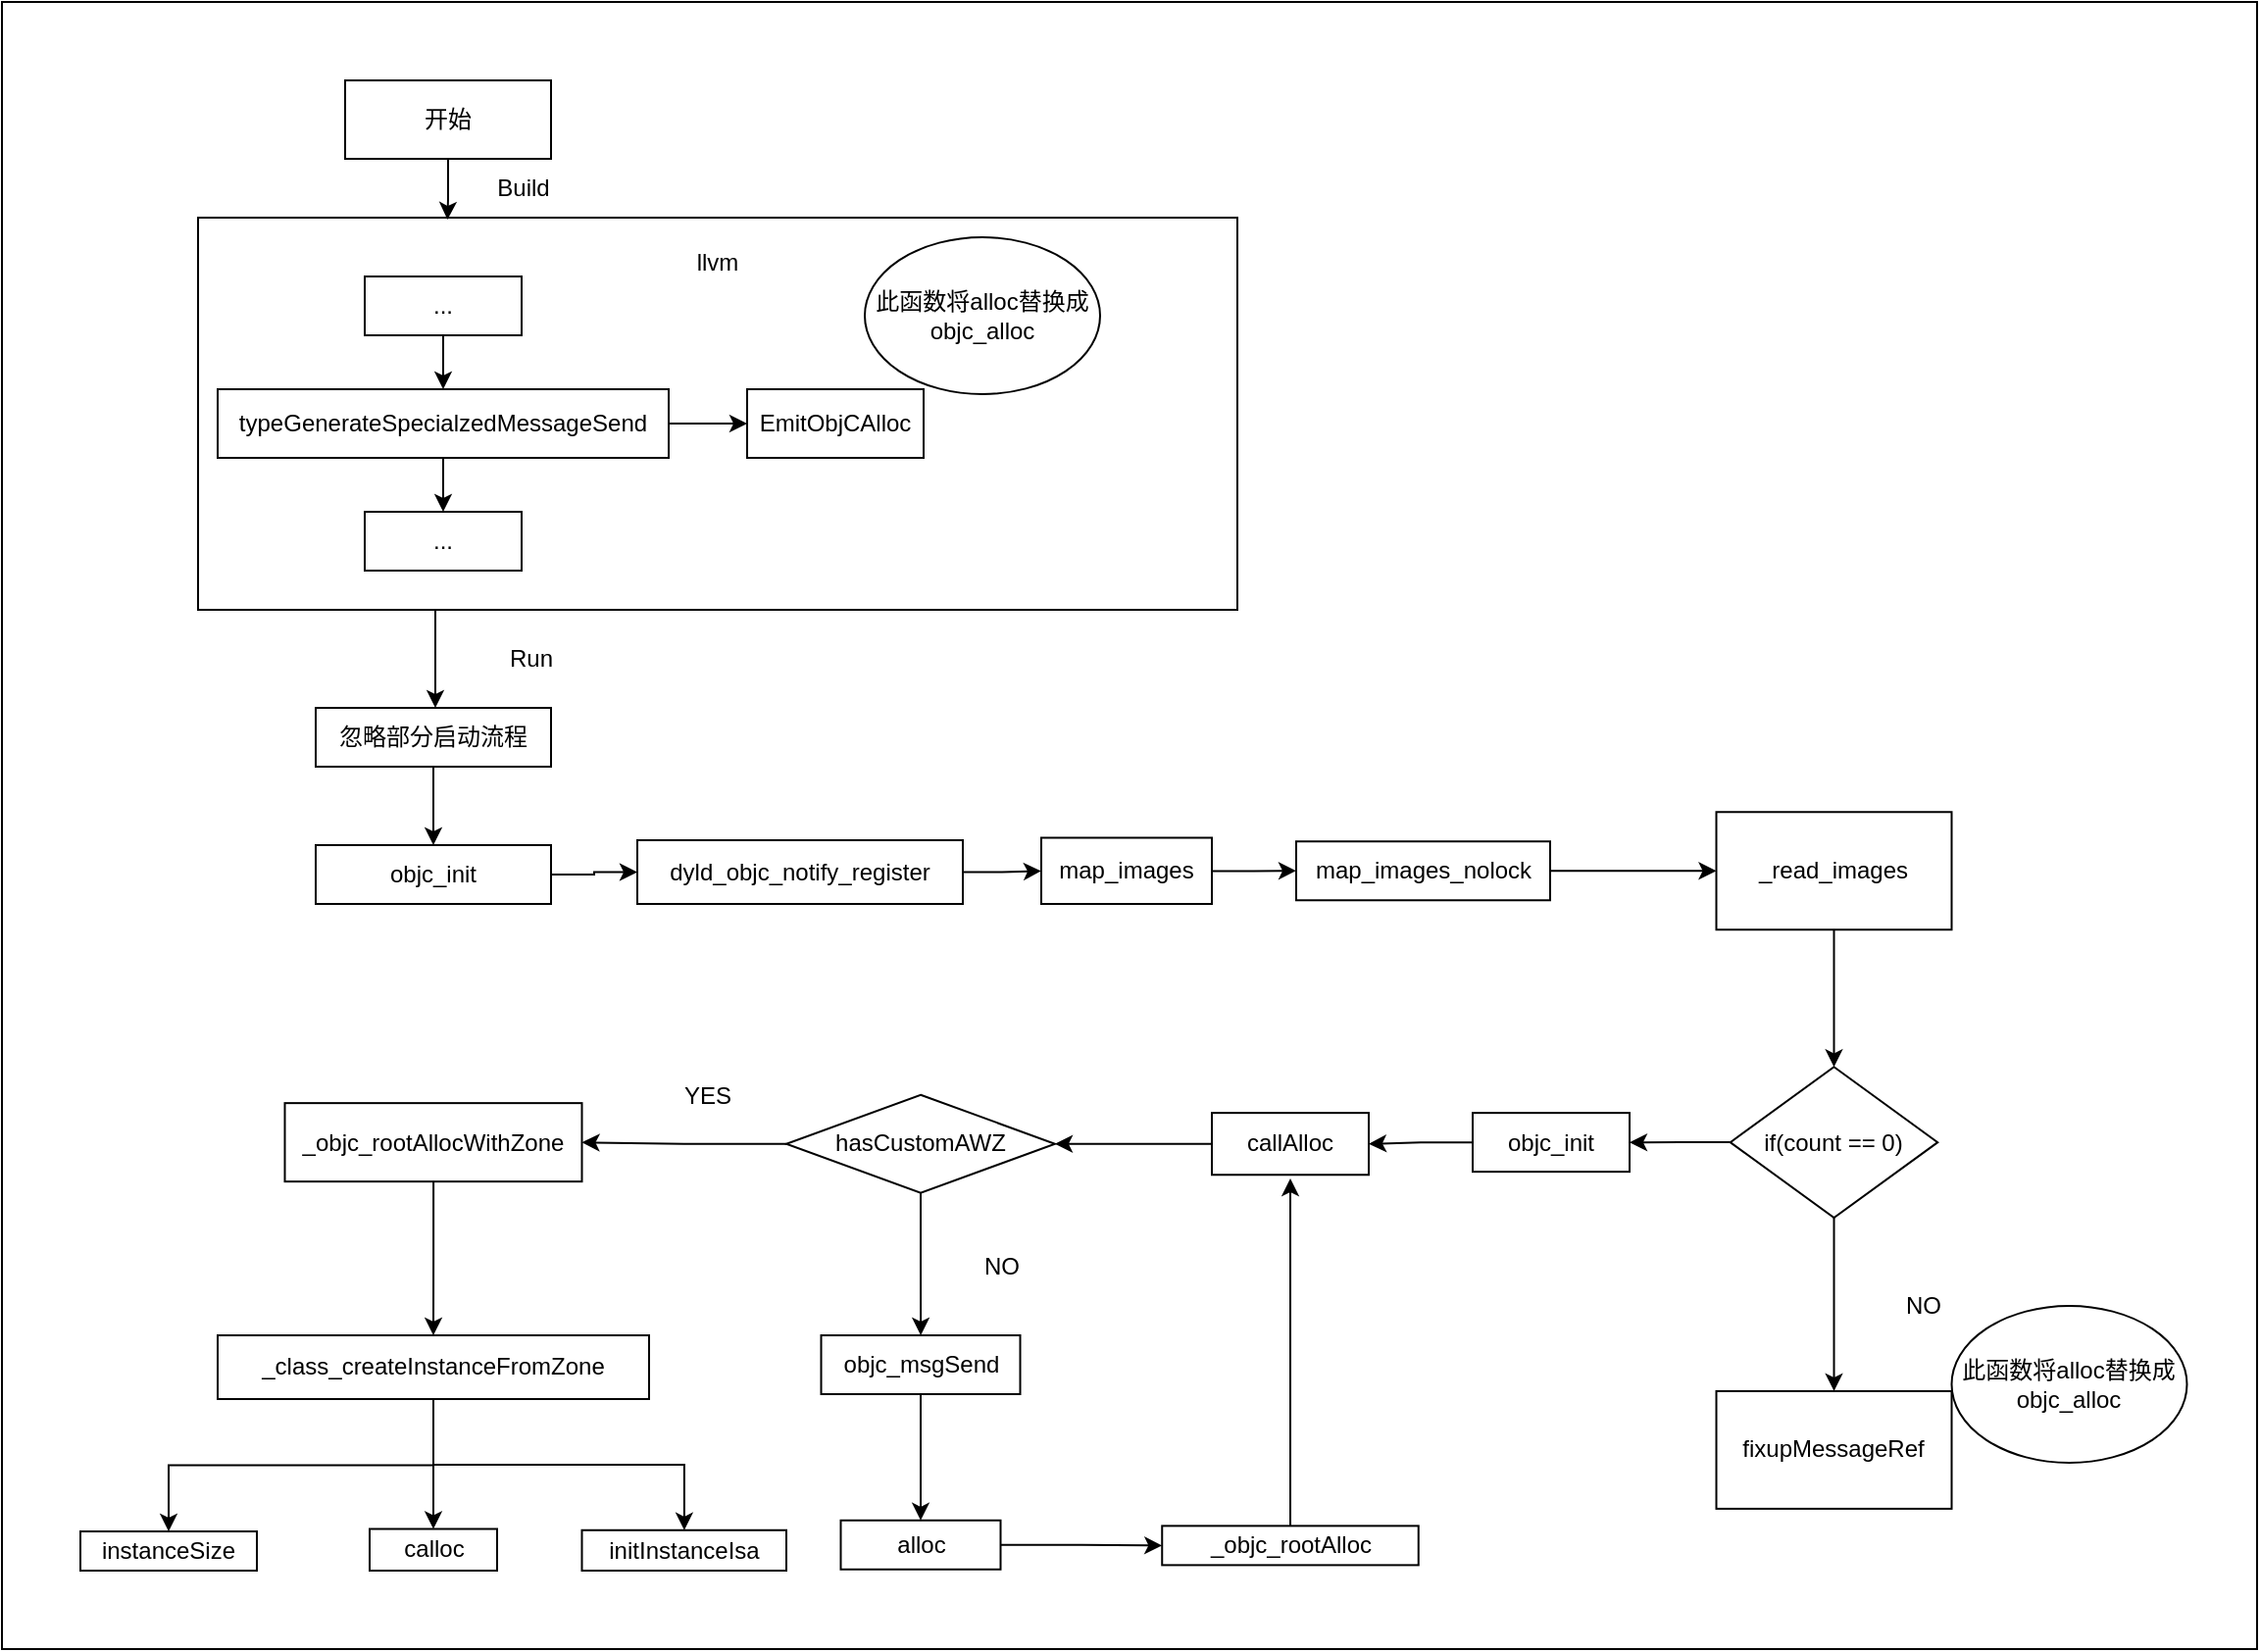 <mxfile version="16.4.5" type="github">
  <diagram id="CL3E-GIAHCOgjZk4Q-yT" name="Page-1">
    <mxGraphModel dx="2543" dy="2152" grid="1" gridSize="10" guides="1" tooltips="1" connect="1" arrows="1" fold="1" page="1" pageScale="1" pageWidth="827" pageHeight="1169" math="0" shadow="0">
      <root>
        <mxCell id="0" />
        <mxCell id="1" parent="0" />
        <mxCell id="Y0nAnvkdkistf38d_aID-76" value="" style="rounded=0;whiteSpace=wrap;html=1;" vertex="1" parent="1">
          <mxGeometry x="-110" y="-120" width="1150" height="840" as="geometry" />
        </mxCell>
        <mxCell id="Y0nAnvkdkistf38d_aID-1" value="" style="rounded=0;whiteSpace=wrap;html=1;" vertex="1" parent="1">
          <mxGeometry x="-10" y="-10" width="530" height="200" as="geometry" />
        </mxCell>
        <mxCell id="Y0nAnvkdkistf38d_aID-2" value="EmitObjCAlloc" style="rounded=0;whiteSpace=wrap;html=1;" vertex="1" parent="1">
          <mxGeometry x="270" y="77.5" width="90" height="35" as="geometry" />
        </mxCell>
        <mxCell id="Y0nAnvkdkistf38d_aID-12" style="edgeStyle=orthogonalEdgeStyle;rounded=0;orthogonalLoop=1;jettySize=auto;html=1;entryX=0;entryY=0.5;entryDx=0;entryDy=0;" edge="1" parent="1" source="Y0nAnvkdkistf38d_aID-3" target="Y0nAnvkdkistf38d_aID-2">
          <mxGeometry relative="1" as="geometry" />
        </mxCell>
        <mxCell id="Y0nAnvkdkistf38d_aID-3" value="typeGenerateSpecialzedMessageSend" style="rounded=0;whiteSpace=wrap;html=1;" vertex="1" parent="1">
          <mxGeometry y="77.5" width="230" height="35" as="geometry" />
        </mxCell>
        <mxCell id="Y0nAnvkdkistf38d_aID-4" value="llvm" style="text;html=1;strokeColor=none;fillColor=none;align=center;verticalAlign=middle;whiteSpace=wrap;rounded=0;" vertex="1" parent="1">
          <mxGeometry x="225" y="-2.5" width="60" height="30" as="geometry" />
        </mxCell>
        <mxCell id="Y0nAnvkdkistf38d_aID-15" value="此函数将alloc替换成objc_alloc" style="ellipse;whiteSpace=wrap;html=1;" vertex="1" parent="1">
          <mxGeometry x="330" width="120" height="80" as="geometry" />
        </mxCell>
        <mxCell id="Y0nAnvkdkistf38d_aID-17" value="..." style="rounded=0;whiteSpace=wrap;html=1;" vertex="1" parent="1">
          <mxGeometry x="75" y="20" width="80" height="30" as="geometry" />
        </mxCell>
        <mxCell id="Y0nAnvkdkistf38d_aID-23" value="" style="endArrow=classic;html=1;rounded=0;exitX=0.5;exitY=1;exitDx=0;exitDy=0;entryX=0.5;entryY=0;entryDx=0;entryDy=0;" edge="1" parent="1" source="Y0nAnvkdkistf38d_aID-17" target="Y0nAnvkdkistf38d_aID-3">
          <mxGeometry width="50" height="50" relative="1" as="geometry">
            <mxPoint x="240" y="280" as="sourcePoint" />
            <mxPoint x="600" y="490" as="targetPoint" />
          </mxGeometry>
        </mxCell>
        <mxCell id="Y0nAnvkdkistf38d_aID-26" value="" style="endArrow=classic;html=1;rounded=0;entryX=0.5;entryY=0;entryDx=0;entryDy=0;exitX=0.5;exitY=1;exitDx=0;exitDy=0;" edge="1" parent="1" source="Y0nAnvkdkistf38d_aID-3" target="Y0nAnvkdkistf38d_aID-24">
          <mxGeometry width="50" height="50" relative="1" as="geometry">
            <mxPoint x="100" y="120" as="sourcePoint" />
            <mxPoint x="770" y="290" as="targetPoint" />
          </mxGeometry>
        </mxCell>
        <mxCell id="Y0nAnvkdkistf38d_aID-24" value="..." style="rounded=0;whiteSpace=wrap;html=1;" vertex="1" parent="1">
          <mxGeometry x="75" y="140" width="80" height="30" as="geometry" />
        </mxCell>
        <mxCell id="Y0nAnvkdkistf38d_aID-28" value="" style="endArrow=classic;html=1;rounded=0;" edge="1" parent="1">
          <mxGeometry width="50" height="50" relative="1" as="geometry">
            <mxPoint x="111" y="190" as="sourcePoint" />
            <mxPoint x="111" y="240" as="targetPoint" />
          </mxGeometry>
        </mxCell>
        <mxCell id="Y0nAnvkdkistf38d_aID-29" value="Run" style="text;html=1;strokeColor=none;fillColor=none;align=center;verticalAlign=middle;whiteSpace=wrap;rounded=0;" vertex="1" parent="1">
          <mxGeometry x="130" y="200" width="60" height="30" as="geometry" />
        </mxCell>
        <mxCell id="Y0nAnvkdkistf38d_aID-32" value="" style="edgeStyle=orthogonalEdgeStyle;rounded=0;orthogonalLoop=1;jettySize=auto;html=1;" edge="1" parent="1" source="Y0nAnvkdkistf38d_aID-30" target="Y0nAnvkdkistf38d_aID-31">
          <mxGeometry relative="1" as="geometry" />
        </mxCell>
        <mxCell id="Y0nAnvkdkistf38d_aID-30" value="忽略部分启动流程" style="rounded=0;whiteSpace=wrap;html=1;" vertex="1" parent="1">
          <mxGeometry x="50" y="240" width="120" height="30" as="geometry" />
        </mxCell>
        <mxCell id="Y0nAnvkdkistf38d_aID-35" value="" style="edgeStyle=orthogonalEdgeStyle;rounded=0;orthogonalLoop=1;jettySize=auto;html=1;" edge="1" parent="1" source="Y0nAnvkdkistf38d_aID-31" target="Y0nAnvkdkistf38d_aID-34">
          <mxGeometry relative="1" as="geometry" />
        </mxCell>
        <mxCell id="Y0nAnvkdkistf38d_aID-31" value="objc_init" style="whiteSpace=wrap;html=1;rounded=0;" vertex="1" parent="1">
          <mxGeometry x="50" y="310" width="120" height="30" as="geometry" />
        </mxCell>
        <mxCell id="Y0nAnvkdkistf38d_aID-33" style="edgeStyle=orthogonalEdgeStyle;rounded=0;orthogonalLoop=1;jettySize=auto;html=1;exitX=0.5;exitY=1;exitDx=0;exitDy=0;" edge="1" parent="1" source="Y0nAnvkdkistf38d_aID-31" target="Y0nAnvkdkistf38d_aID-31">
          <mxGeometry relative="1" as="geometry" />
        </mxCell>
        <mxCell id="Y0nAnvkdkistf38d_aID-37" value="" style="edgeStyle=orthogonalEdgeStyle;rounded=0;orthogonalLoop=1;jettySize=auto;html=1;" edge="1" parent="1" source="Y0nAnvkdkistf38d_aID-34" target="Y0nAnvkdkistf38d_aID-36">
          <mxGeometry relative="1" as="geometry" />
        </mxCell>
        <mxCell id="Y0nAnvkdkistf38d_aID-34" value="dyld_objc_notify_register" style="whiteSpace=wrap;html=1;rounded=0;" vertex="1" parent="1">
          <mxGeometry x="214" y="307.5" width="166" height="32.5" as="geometry" />
        </mxCell>
        <mxCell id="Y0nAnvkdkistf38d_aID-39" value="" style="edgeStyle=orthogonalEdgeStyle;rounded=0;orthogonalLoop=1;jettySize=auto;html=1;" edge="1" parent="1" source="Y0nAnvkdkistf38d_aID-36" target="Y0nAnvkdkistf38d_aID-38">
          <mxGeometry relative="1" as="geometry" />
        </mxCell>
        <mxCell id="Y0nAnvkdkistf38d_aID-36" value="map_images" style="whiteSpace=wrap;html=1;rounded=0;" vertex="1" parent="1">
          <mxGeometry x="420" y="306.25" width="87" height="33.75" as="geometry" />
        </mxCell>
        <mxCell id="Y0nAnvkdkistf38d_aID-42" value="" style="edgeStyle=orthogonalEdgeStyle;rounded=0;orthogonalLoop=1;jettySize=auto;html=1;" edge="1" parent="1" source="Y0nAnvkdkistf38d_aID-38" target="Y0nAnvkdkistf38d_aID-41">
          <mxGeometry relative="1" as="geometry" />
        </mxCell>
        <mxCell id="Y0nAnvkdkistf38d_aID-38" value="map_images_nolock" style="whiteSpace=wrap;html=1;rounded=0;" vertex="1" parent="1">
          <mxGeometry x="550" y="308.12" width="129.5" height="30.01" as="geometry" />
        </mxCell>
        <mxCell id="Y0nAnvkdkistf38d_aID-44" value="" style="edgeStyle=orthogonalEdgeStyle;rounded=0;orthogonalLoop=1;jettySize=auto;html=1;" edge="1" parent="1" source="Y0nAnvkdkistf38d_aID-41" target="Y0nAnvkdkistf38d_aID-43">
          <mxGeometry relative="1" as="geometry" />
        </mxCell>
        <mxCell id="Y0nAnvkdkistf38d_aID-41" value="_read_images" style="whiteSpace=wrap;html=1;rounded=0;" vertex="1" parent="1">
          <mxGeometry x="764.25" y="293.125" width="120" height="60" as="geometry" />
        </mxCell>
        <mxCell id="Y0nAnvkdkistf38d_aID-46" value="" style="edgeStyle=orthogonalEdgeStyle;rounded=0;orthogonalLoop=1;jettySize=auto;html=1;" edge="1" parent="1" source="Y0nAnvkdkistf38d_aID-43" target="Y0nAnvkdkistf38d_aID-45">
          <mxGeometry relative="1" as="geometry" />
        </mxCell>
        <mxCell id="Y0nAnvkdkistf38d_aID-49" value="" style="edgeStyle=orthogonalEdgeStyle;rounded=0;orthogonalLoop=1;jettySize=auto;html=1;" edge="1" parent="1" source="Y0nAnvkdkistf38d_aID-43" target="Y0nAnvkdkistf38d_aID-48">
          <mxGeometry relative="1" as="geometry" />
        </mxCell>
        <mxCell id="Y0nAnvkdkistf38d_aID-43" value="if(count == 0)" style="rhombus;whiteSpace=wrap;html=1;rounded=0;" vertex="1" parent="1">
          <mxGeometry x="771.38" y="423.13" width="105.75" height="76.88" as="geometry" />
        </mxCell>
        <mxCell id="Y0nAnvkdkistf38d_aID-45" value="fixupMessageRef" style="whiteSpace=wrap;html=1;rounded=0;" vertex="1" parent="1">
          <mxGeometry x="764.255" y="588.45" width="120" height="60" as="geometry" />
        </mxCell>
        <mxCell id="Y0nAnvkdkistf38d_aID-47" value="NO" style="text;html=1;strokeColor=none;fillColor=none;align=center;verticalAlign=middle;whiteSpace=wrap;rounded=0;" vertex="1" parent="1">
          <mxGeometry x="840" y="530" width="60" height="30" as="geometry" />
        </mxCell>
        <mxCell id="Y0nAnvkdkistf38d_aID-51" value="" style="edgeStyle=orthogonalEdgeStyle;rounded=0;orthogonalLoop=1;jettySize=auto;html=1;" edge="1" parent="1" source="Y0nAnvkdkistf38d_aID-48" target="Y0nAnvkdkistf38d_aID-50">
          <mxGeometry relative="1" as="geometry" />
        </mxCell>
        <mxCell id="Y0nAnvkdkistf38d_aID-48" value="objc_init" style="whiteSpace=wrap;html=1;rounded=0;" vertex="1" parent="1">
          <mxGeometry x="640" y="446.57" width="80.01" height="30" as="geometry" />
        </mxCell>
        <mxCell id="Y0nAnvkdkistf38d_aID-53" value="" style="edgeStyle=orthogonalEdgeStyle;rounded=0;orthogonalLoop=1;jettySize=auto;html=1;" edge="1" parent="1" source="Y0nAnvkdkistf38d_aID-50" target="Y0nAnvkdkistf38d_aID-52">
          <mxGeometry relative="1" as="geometry" />
        </mxCell>
        <mxCell id="Y0nAnvkdkistf38d_aID-50" value="callAlloc" style="whiteSpace=wrap;html=1;rounded=0;" vertex="1" parent="1">
          <mxGeometry x="507" y="446.57" width="80" height="31.57" as="geometry" />
        </mxCell>
        <mxCell id="Y0nAnvkdkistf38d_aID-55" value="" style="edgeStyle=orthogonalEdgeStyle;rounded=0;orthogonalLoop=1;jettySize=auto;html=1;" edge="1" parent="1" source="Y0nAnvkdkistf38d_aID-52" target="Y0nAnvkdkistf38d_aID-54">
          <mxGeometry relative="1" as="geometry" />
        </mxCell>
        <mxCell id="Y0nAnvkdkistf38d_aID-58" value="" style="edgeStyle=orthogonalEdgeStyle;rounded=0;orthogonalLoop=1;jettySize=auto;html=1;" edge="1" parent="1" source="Y0nAnvkdkistf38d_aID-52" target="Y0nAnvkdkistf38d_aID-57">
          <mxGeometry relative="1" as="geometry" />
        </mxCell>
        <mxCell id="Y0nAnvkdkistf38d_aID-52" value="hasCustomAWZ" style="rhombus;whiteSpace=wrap;html=1;rounded=0;" vertex="1" parent="1">
          <mxGeometry x="290" y="437.36" width="137" height="50" as="geometry" />
        </mxCell>
        <mxCell id="Y0nAnvkdkistf38d_aID-61" value="" style="edgeStyle=orthogonalEdgeStyle;rounded=0;orthogonalLoop=1;jettySize=auto;html=1;" edge="1" parent="1" source="Y0nAnvkdkistf38d_aID-54" target="Y0nAnvkdkistf38d_aID-60">
          <mxGeometry relative="1" as="geometry" />
        </mxCell>
        <mxCell id="Y0nAnvkdkistf38d_aID-54" value="objc_msgSend" style="whiteSpace=wrap;html=1;rounded=0;" vertex="1" parent="1">
          <mxGeometry x="307.75" y="560" width="101.5" height="30" as="geometry" />
        </mxCell>
        <mxCell id="Y0nAnvkdkistf38d_aID-56" value="NO" style="text;html=1;strokeColor=none;fillColor=none;align=center;verticalAlign=middle;whiteSpace=wrap;rounded=0;" vertex="1" parent="1">
          <mxGeometry x="370" y="510" width="60" height="30" as="geometry" />
        </mxCell>
        <mxCell id="Y0nAnvkdkistf38d_aID-68" value="" style="edgeStyle=orthogonalEdgeStyle;rounded=0;orthogonalLoop=1;jettySize=auto;html=1;" edge="1" parent="1" source="Y0nAnvkdkistf38d_aID-57" target="Y0nAnvkdkistf38d_aID-67">
          <mxGeometry relative="1" as="geometry" />
        </mxCell>
        <mxCell id="Y0nAnvkdkistf38d_aID-57" value="_objc_rootAllocWithZone" style="whiteSpace=wrap;html=1;rounded=0;" vertex="1" parent="1">
          <mxGeometry x="34.25" y="441.57" width="151.5" height="40" as="geometry" />
        </mxCell>
        <mxCell id="Y0nAnvkdkistf38d_aID-59" value="YES" style="text;html=1;strokeColor=none;fillColor=none;align=center;verticalAlign=middle;whiteSpace=wrap;rounded=0;" vertex="1" parent="1">
          <mxGeometry x="220" y="423.13" width="60" height="30" as="geometry" />
        </mxCell>
        <mxCell id="Y0nAnvkdkistf38d_aID-63" value="" style="edgeStyle=orthogonalEdgeStyle;rounded=0;orthogonalLoop=1;jettySize=auto;html=1;" edge="1" parent="1" source="Y0nAnvkdkistf38d_aID-60" target="Y0nAnvkdkistf38d_aID-62">
          <mxGeometry relative="1" as="geometry" />
        </mxCell>
        <mxCell id="Y0nAnvkdkistf38d_aID-60" value="alloc" style="whiteSpace=wrap;html=1;rounded=0;" vertex="1" parent="1">
          <mxGeometry x="317.75" y="654.38" width="81.5" height="25" as="geometry" />
        </mxCell>
        <mxCell id="Y0nAnvkdkistf38d_aID-66" style="edgeStyle=orthogonalEdgeStyle;rounded=0;orthogonalLoop=1;jettySize=auto;html=1;" edge="1" parent="1" source="Y0nAnvkdkistf38d_aID-62">
          <mxGeometry relative="1" as="geometry">
            <mxPoint x="547.005" y="480" as="targetPoint" />
          </mxGeometry>
        </mxCell>
        <mxCell id="Y0nAnvkdkistf38d_aID-62" value="_objc_rootAlloc" style="whiteSpace=wrap;html=1;rounded=0;" vertex="1" parent="1">
          <mxGeometry x="481.62" y="657.19" width="130.75" height="20" as="geometry" />
        </mxCell>
        <mxCell id="Y0nAnvkdkistf38d_aID-70" value="" style="edgeStyle=orthogonalEdgeStyle;rounded=0;orthogonalLoop=1;jettySize=auto;html=1;" edge="1" parent="1" source="Y0nAnvkdkistf38d_aID-67" target="Y0nAnvkdkistf38d_aID-69">
          <mxGeometry relative="1" as="geometry" />
        </mxCell>
        <mxCell id="Y0nAnvkdkistf38d_aID-72" value="" style="edgeStyle=orthogonalEdgeStyle;rounded=0;orthogonalLoop=1;jettySize=auto;html=1;" edge="1" parent="1" source="Y0nAnvkdkistf38d_aID-67" target="Y0nAnvkdkistf38d_aID-71">
          <mxGeometry relative="1" as="geometry" />
        </mxCell>
        <mxCell id="Y0nAnvkdkistf38d_aID-74" value="" style="edgeStyle=orthogonalEdgeStyle;rounded=0;orthogonalLoop=1;jettySize=auto;html=1;" edge="1" parent="1" source="Y0nAnvkdkistf38d_aID-67" target="Y0nAnvkdkistf38d_aID-73">
          <mxGeometry relative="1" as="geometry" />
        </mxCell>
        <mxCell id="Y0nAnvkdkistf38d_aID-67" value="_class_createInstanceFromZone" style="whiteSpace=wrap;html=1;rounded=0;" vertex="1" parent="1">
          <mxGeometry y="560" width="220" height="32.5" as="geometry" />
        </mxCell>
        <mxCell id="Y0nAnvkdkistf38d_aID-69" value="calloc" style="whiteSpace=wrap;html=1;rounded=0;" vertex="1" parent="1">
          <mxGeometry x="77.5" y="658.75" width="65" height="21.25" as="geometry" />
        </mxCell>
        <mxCell id="Y0nAnvkdkistf38d_aID-71" value="instanceSize" style="whiteSpace=wrap;html=1;rounded=0;" vertex="1" parent="1">
          <mxGeometry x="-70" y="660" width="90" height="20" as="geometry" />
        </mxCell>
        <mxCell id="Y0nAnvkdkistf38d_aID-73" value="initInstanceIsa" style="whiteSpace=wrap;html=1;rounded=0;" vertex="1" parent="1">
          <mxGeometry x="185.75" y="659.38" width="104.25" height="20.62" as="geometry" />
        </mxCell>
        <mxCell id="Y0nAnvkdkistf38d_aID-78" style="edgeStyle=orthogonalEdgeStyle;rounded=0;orthogonalLoop=1;jettySize=auto;html=1;entryX=0.24;entryY=0.005;entryDx=0;entryDy=0;entryPerimeter=0;" edge="1" parent="1" source="Y0nAnvkdkistf38d_aID-77" target="Y0nAnvkdkistf38d_aID-1">
          <mxGeometry relative="1" as="geometry" />
        </mxCell>
        <mxCell id="Y0nAnvkdkistf38d_aID-77" value="开始" style="rounded=0;whiteSpace=wrap;html=1;" vertex="1" parent="1">
          <mxGeometry x="65" y="-80" width="105" height="40" as="geometry" />
        </mxCell>
        <mxCell id="Y0nAnvkdkistf38d_aID-79" value="Build" style="text;html=1;strokeColor=none;fillColor=none;align=center;verticalAlign=middle;whiteSpace=wrap;rounded=0;" vertex="1" parent="1">
          <mxGeometry x="125.75" y="-40" width="60" height="30" as="geometry" />
        </mxCell>
        <mxCell id="Y0nAnvkdkistf38d_aID-80" value="此函数将alloc替换成objc_alloc" style="ellipse;whiteSpace=wrap;html=1;" vertex="1" parent="1">
          <mxGeometry x="884.25" y="545" width="120" height="80" as="geometry" />
        </mxCell>
      </root>
    </mxGraphModel>
  </diagram>
</mxfile>
